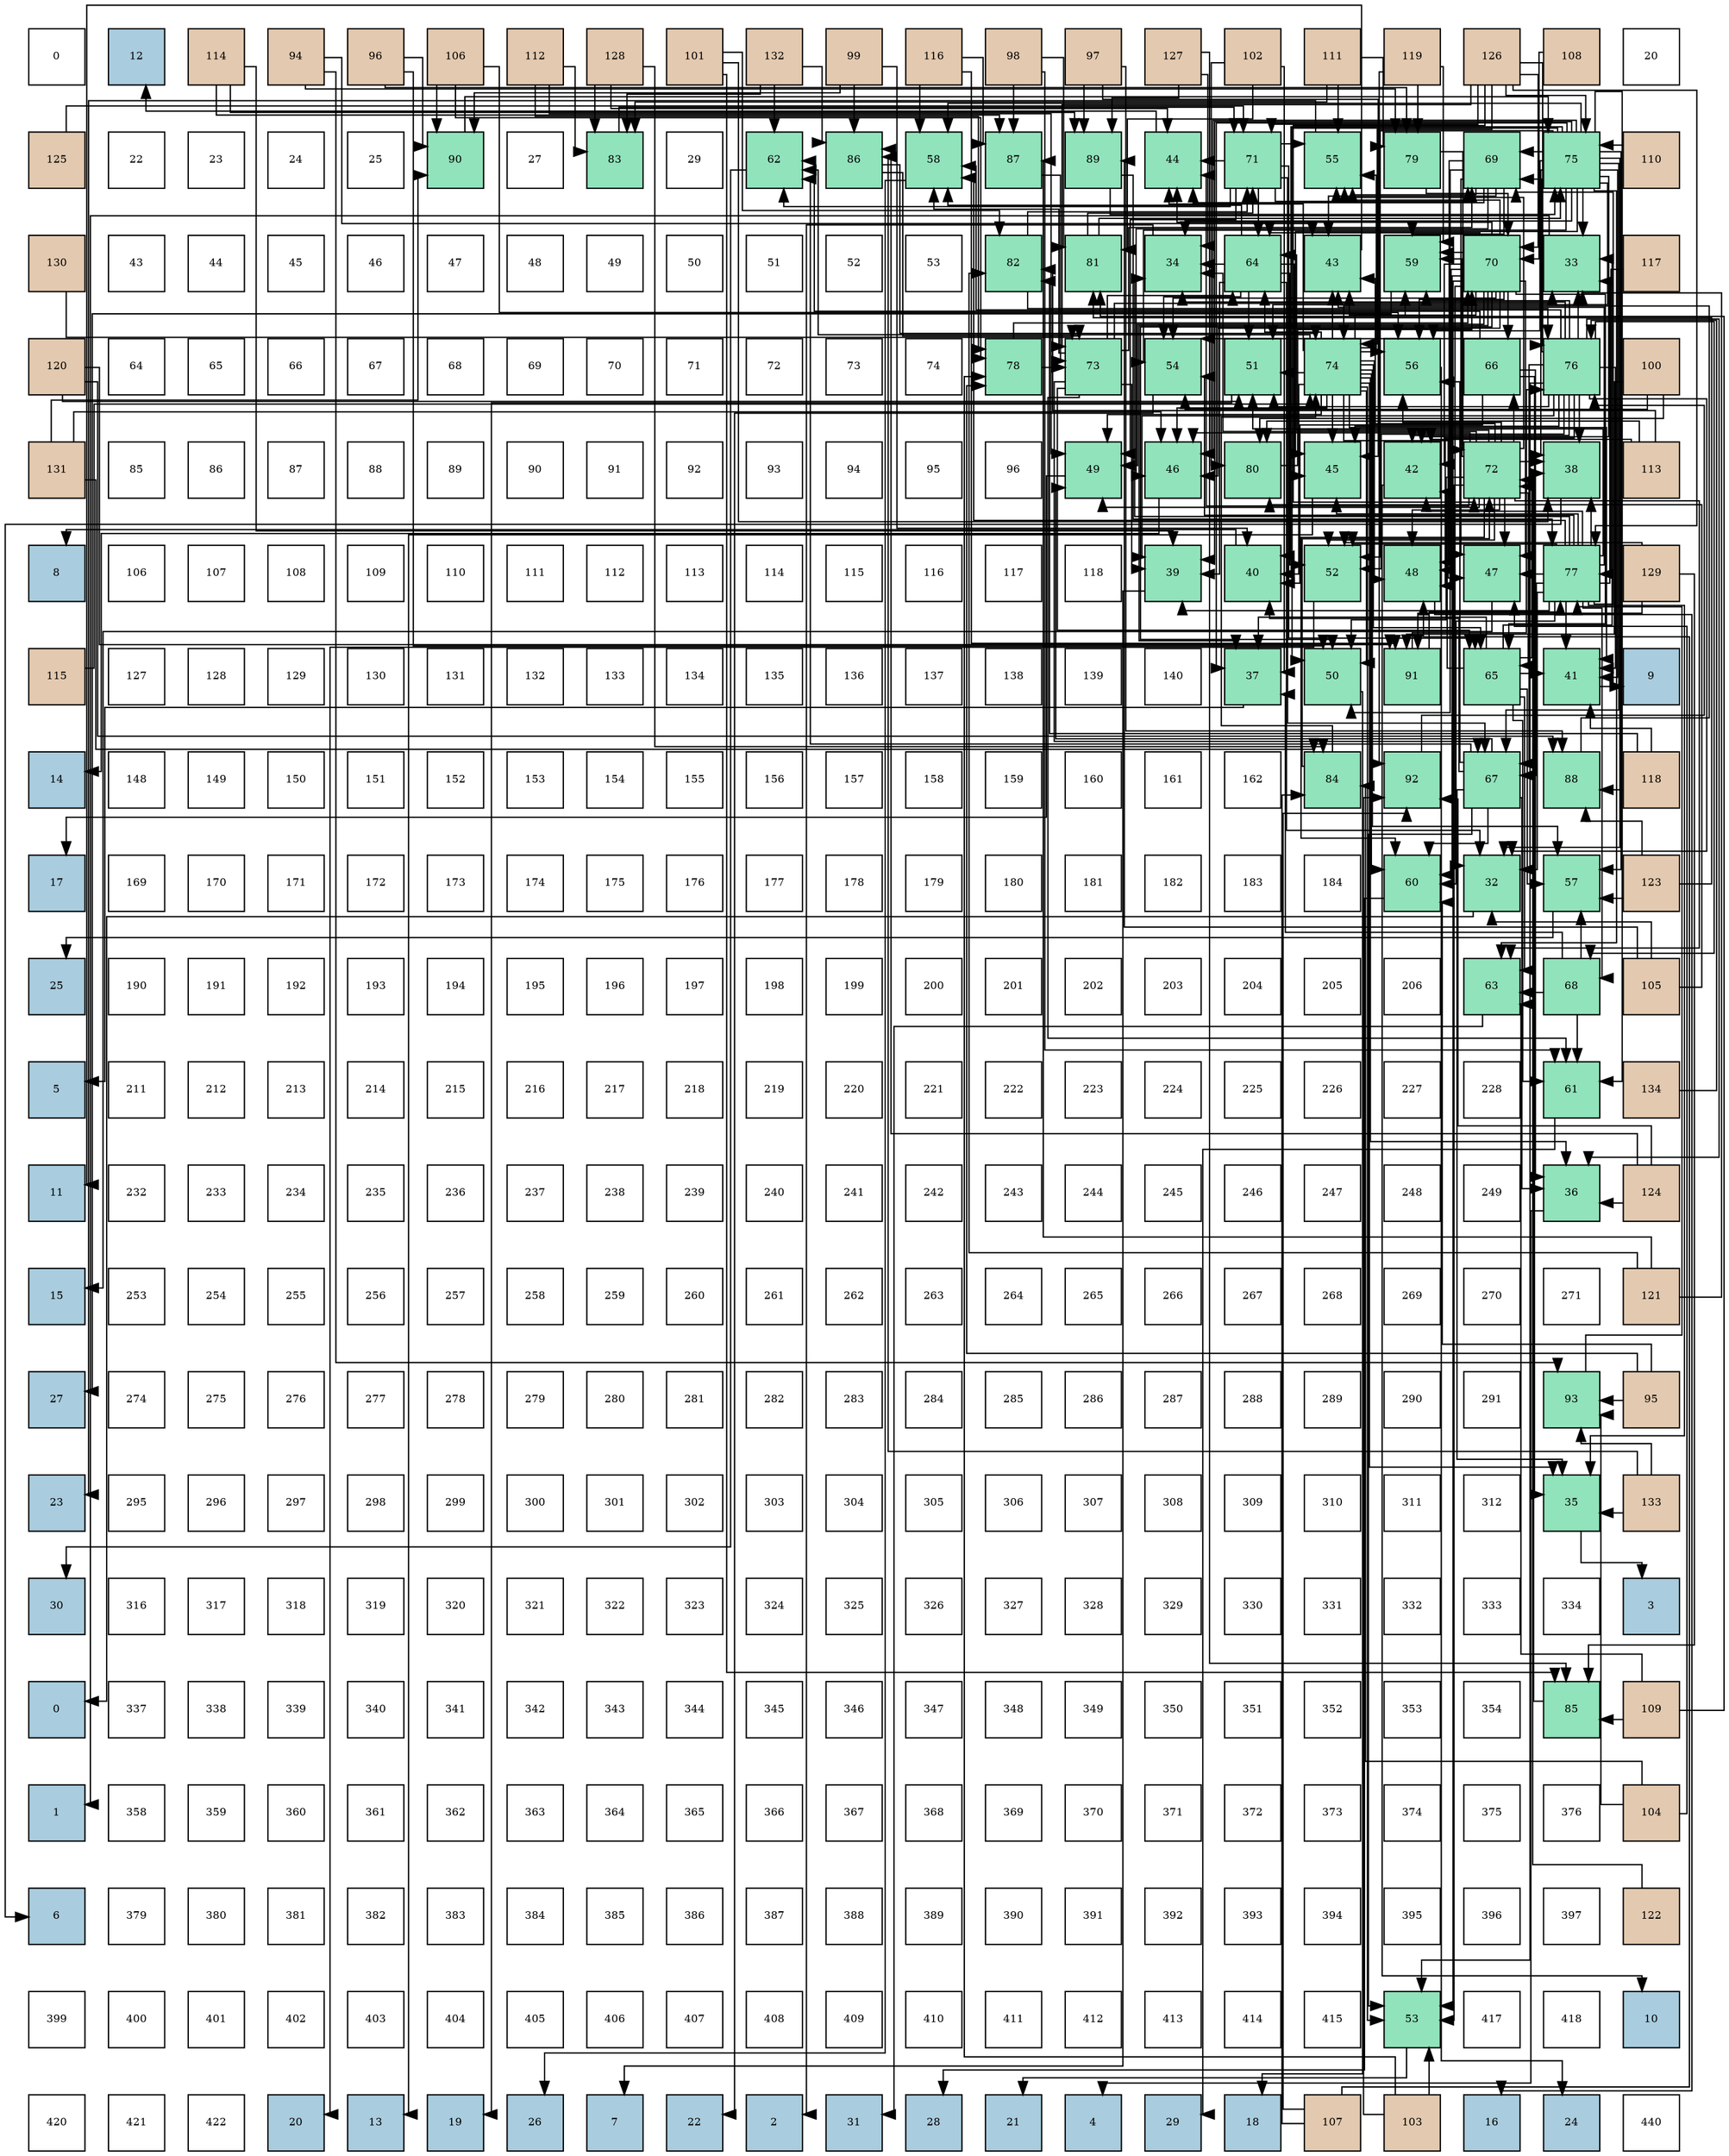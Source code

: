 digraph layout{
 rankdir=TB;
 splines=ortho;
 node [style=filled shape=square fixedsize=true width=0.6];
0[label="0", fontsize=8, fillcolor="#ffffff"];
1[label="12", fontsize=8, fillcolor="#a9ccde"];
2[label="114", fontsize=8, fillcolor="#e3c9af"];
3[label="94", fontsize=8, fillcolor="#e3c9af"];
4[label="96", fontsize=8, fillcolor="#e3c9af"];
5[label="106", fontsize=8, fillcolor="#e3c9af"];
6[label="112", fontsize=8, fillcolor="#e3c9af"];
7[label="128", fontsize=8, fillcolor="#e3c9af"];
8[label="101", fontsize=8, fillcolor="#e3c9af"];
9[label="132", fontsize=8, fillcolor="#e3c9af"];
10[label="99", fontsize=8, fillcolor="#e3c9af"];
11[label="116", fontsize=8, fillcolor="#e3c9af"];
12[label="98", fontsize=8, fillcolor="#e3c9af"];
13[label="97", fontsize=8, fillcolor="#e3c9af"];
14[label="127", fontsize=8, fillcolor="#e3c9af"];
15[label="102", fontsize=8, fillcolor="#e3c9af"];
16[label="111", fontsize=8, fillcolor="#e3c9af"];
17[label="119", fontsize=8, fillcolor="#e3c9af"];
18[label="126", fontsize=8, fillcolor="#e3c9af"];
19[label="108", fontsize=8, fillcolor="#e3c9af"];
20[label="20", fontsize=8, fillcolor="#ffffff"];
21[label="125", fontsize=8, fillcolor="#e3c9af"];
22[label="22", fontsize=8, fillcolor="#ffffff"];
23[label="23", fontsize=8, fillcolor="#ffffff"];
24[label="24", fontsize=8, fillcolor="#ffffff"];
25[label="25", fontsize=8, fillcolor="#ffffff"];
26[label="90", fontsize=8, fillcolor="#91e3bb"];
27[label="27", fontsize=8, fillcolor="#ffffff"];
28[label="83", fontsize=8, fillcolor="#91e3bb"];
29[label="29", fontsize=8, fillcolor="#ffffff"];
30[label="62", fontsize=8, fillcolor="#91e3bb"];
31[label="86", fontsize=8, fillcolor="#91e3bb"];
32[label="58", fontsize=8, fillcolor="#91e3bb"];
33[label="87", fontsize=8, fillcolor="#91e3bb"];
34[label="89", fontsize=8, fillcolor="#91e3bb"];
35[label="44", fontsize=8, fillcolor="#91e3bb"];
36[label="71", fontsize=8, fillcolor="#91e3bb"];
37[label="55", fontsize=8, fillcolor="#91e3bb"];
38[label="79", fontsize=8, fillcolor="#91e3bb"];
39[label="69", fontsize=8, fillcolor="#91e3bb"];
40[label="75", fontsize=8, fillcolor="#91e3bb"];
41[label="110", fontsize=8, fillcolor="#e3c9af"];
42[label="130", fontsize=8, fillcolor="#e3c9af"];
43[label="43", fontsize=8, fillcolor="#ffffff"];
44[label="44", fontsize=8, fillcolor="#ffffff"];
45[label="45", fontsize=8, fillcolor="#ffffff"];
46[label="46", fontsize=8, fillcolor="#ffffff"];
47[label="47", fontsize=8, fillcolor="#ffffff"];
48[label="48", fontsize=8, fillcolor="#ffffff"];
49[label="49", fontsize=8, fillcolor="#ffffff"];
50[label="50", fontsize=8, fillcolor="#ffffff"];
51[label="51", fontsize=8, fillcolor="#ffffff"];
52[label="52", fontsize=8, fillcolor="#ffffff"];
53[label="53", fontsize=8, fillcolor="#ffffff"];
54[label="82", fontsize=8, fillcolor="#91e3bb"];
55[label="81", fontsize=8, fillcolor="#91e3bb"];
56[label="34", fontsize=8, fillcolor="#91e3bb"];
57[label="64", fontsize=8, fillcolor="#91e3bb"];
58[label="43", fontsize=8, fillcolor="#91e3bb"];
59[label="59", fontsize=8, fillcolor="#91e3bb"];
60[label="70", fontsize=8, fillcolor="#91e3bb"];
61[label="33", fontsize=8, fillcolor="#91e3bb"];
62[label="117", fontsize=8, fillcolor="#e3c9af"];
63[label="120", fontsize=8, fillcolor="#e3c9af"];
64[label="64", fontsize=8, fillcolor="#ffffff"];
65[label="65", fontsize=8, fillcolor="#ffffff"];
66[label="66", fontsize=8, fillcolor="#ffffff"];
67[label="67", fontsize=8, fillcolor="#ffffff"];
68[label="68", fontsize=8, fillcolor="#ffffff"];
69[label="69", fontsize=8, fillcolor="#ffffff"];
70[label="70", fontsize=8, fillcolor="#ffffff"];
71[label="71", fontsize=8, fillcolor="#ffffff"];
72[label="72", fontsize=8, fillcolor="#ffffff"];
73[label="73", fontsize=8, fillcolor="#ffffff"];
74[label="74", fontsize=8, fillcolor="#ffffff"];
75[label="78", fontsize=8, fillcolor="#91e3bb"];
76[label="73", fontsize=8, fillcolor="#91e3bb"];
77[label="54", fontsize=8, fillcolor="#91e3bb"];
78[label="51", fontsize=8, fillcolor="#91e3bb"];
79[label="74", fontsize=8, fillcolor="#91e3bb"];
80[label="56", fontsize=8, fillcolor="#91e3bb"];
81[label="66", fontsize=8, fillcolor="#91e3bb"];
82[label="76", fontsize=8, fillcolor="#91e3bb"];
83[label="100", fontsize=8, fillcolor="#e3c9af"];
84[label="131", fontsize=8, fillcolor="#e3c9af"];
85[label="85", fontsize=8, fillcolor="#ffffff"];
86[label="86", fontsize=8, fillcolor="#ffffff"];
87[label="87", fontsize=8, fillcolor="#ffffff"];
88[label="88", fontsize=8, fillcolor="#ffffff"];
89[label="89", fontsize=8, fillcolor="#ffffff"];
90[label="90", fontsize=8, fillcolor="#ffffff"];
91[label="91", fontsize=8, fillcolor="#ffffff"];
92[label="92", fontsize=8, fillcolor="#ffffff"];
93[label="93", fontsize=8, fillcolor="#ffffff"];
94[label="94", fontsize=8, fillcolor="#ffffff"];
95[label="95", fontsize=8, fillcolor="#ffffff"];
96[label="96", fontsize=8, fillcolor="#ffffff"];
97[label="49", fontsize=8, fillcolor="#91e3bb"];
98[label="46", fontsize=8, fillcolor="#91e3bb"];
99[label="80", fontsize=8, fillcolor="#91e3bb"];
100[label="45", fontsize=8, fillcolor="#91e3bb"];
101[label="42", fontsize=8, fillcolor="#91e3bb"];
102[label="72", fontsize=8, fillcolor="#91e3bb"];
103[label="38", fontsize=8, fillcolor="#91e3bb"];
104[label="113", fontsize=8, fillcolor="#e3c9af"];
105[label="8", fontsize=8, fillcolor="#a9ccde"];
106[label="106", fontsize=8, fillcolor="#ffffff"];
107[label="107", fontsize=8, fillcolor="#ffffff"];
108[label="108", fontsize=8, fillcolor="#ffffff"];
109[label="109", fontsize=8, fillcolor="#ffffff"];
110[label="110", fontsize=8, fillcolor="#ffffff"];
111[label="111", fontsize=8, fillcolor="#ffffff"];
112[label="112", fontsize=8, fillcolor="#ffffff"];
113[label="113", fontsize=8, fillcolor="#ffffff"];
114[label="114", fontsize=8, fillcolor="#ffffff"];
115[label="115", fontsize=8, fillcolor="#ffffff"];
116[label="116", fontsize=8, fillcolor="#ffffff"];
117[label="117", fontsize=8, fillcolor="#ffffff"];
118[label="118", fontsize=8, fillcolor="#ffffff"];
119[label="39", fontsize=8, fillcolor="#91e3bb"];
120[label="40", fontsize=8, fillcolor="#91e3bb"];
121[label="52", fontsize=8, fillcolor="#91e3bb"];
122[label="48", fontsize=8, fillcolor="#91e3bb"];
123[label="47", fontsize=8, fillcolor="#91e3bb"];
124[label="77", fontsize=8, fillcolor="#91e3bb"];
125[label="129", fontsize=8, fillcolor="#e3c9af"];
126[label="115", fontsize=8, fillcolor="#e3c9af"];
127[label="127", fontsize=8, fillcolor="#ffffff"];
128[label="128", fontsize=8, fillcolor="#ffffff"];
129[label="129", fontsize=8, fillcolor="#ffffff"];
130[label="130", fontsize=8, fillcolor="#ffffff"];
131[label="131", fontsize=8, fillcolor="#ffffff"];
132[label="132", fontsize=8, fillcolor="#ffffff"];
133[label="133", fontsize=8, fillcolor="#ffffff"];
134[label="134", fontsize=8, fillcolor="#ffffff"];
135[label="135", fontsize=8, fillcolor="#ffffff"];
136[label="136", fontsize=8, fillcolor="#ffffff"];
137[label="137", fontsize=8, fillcolor="#ffffff"];
138[label="138", fontsize=8, fillcolor="#ffffff"];
139[label="139", fontsize=8, fillcolor="#ffffff"];
140[label="140", fontsize=8, fillcolor="#ffffff"];
141[label="37", fontsize=8, fillcolor="#91e3bb"];
142[label="50", fontsize=8, fillcolor="#91e3bb"];
143[label="91", fontsize=8, fillcolor="#91e3bb"];
144[label="65", fontsize=8, fillcolor="#91e3bb"];
145[label="41", fontsize=8, fillcolor="#91e3bb"];
146[label="9", fontsize=8, fillcolor="#a9ccde"];
147[label="14", fontsize=8, fillcolor="#a9ccde"];
148[label="148", fontsize=8, fillcolor="#ffffff"];
149[label="149", fontsize=8, fillcolor="#ffffff"];
150[label="150", fontsize=8, fillcolor="#ffffff"];
151[label="151", fontsize=8, fillcolor="#ffffff"];
152[label="152", fontsize=8, fillcolor="#ffffff"];
153[label="153", fontsize=8, fillcolor="#ffffff"];
154[label="154", fontsize=8, fillcolor="#ffffff"];
155[label="155", fontsize=8, fillcolor="#ffffff"];
156[label="156", fontsize=8, fillcolor="#ffffff"];
157[label="157", fontsize=8, fillcolor="#ffffff"];
158[label="158", fontsize=8, fillcolor="#ffffff"];
159[label="159", fontsize=8, fillcolor="#ffffff"];
160[label="160", fontsize=8, fillcolor="#ffffff"];
161[label="161", fontsize=8, fillcolor="#ffffff"];
162[label="162", fontsize=8, fillcolor="#ffffff"];
163[label="84", fontsize=8, fillcolor="#91e3bb"];
164[label="92", fontsize=8, fillcolor="#91e3bb"];
165[label="67", fontsize=8, fillcolor="#91e3bb"];
166[label="88", fontsize=8, fillcolor="#91e3bb"];
167[label="118", fontsize=8, fillcolor="#e3c9af"];
168[label="17", fontsize=8, fillcolor="#a9ccde"];
169[label="169", fontsize=8, fillcolor="#ffffff"];
170[label="170", fontsize=8, fillcolor="#ffffff"];
171[label="171", fontsize=8, fillcolor="#ffffff"];
172[label="172", fontsize=8, fillcolor="#ffffff"];
173[label="173", fontsize=8, fillcolor="#ffffff"];
174[label="174", fontsize=8, fillcolor="#ffffff"];
175[label="175", fontsize=8, fillcolor="#ffffff"];
176[label="176", fontsize=8, fillcolor="#ffffff"];
177[label="177", fontsize=8, fillcolor="#ffffff"];
178[label="178", fontsize=8, fillcolor="#ffffff"];
179[label="179", fontsize=8, fillcolor="#ffffff"];
180[label="180", fontsize=8, fillcolor="#ffffff"];
181[label="181", fontsize=8, fillcolor="#ffffff"];
182[label="182", fontsize=8, fillcolor="#ffffff"];
183[label="183", fontsize=8, fillcolor="#ffffff"];
184[label="184", fontsize=8, fillcolor="#ffffff"];
185[label="60", fontsize=8, fillcolor="#91e3bb"];
186[label="32", fontsize=8, fillcolor="#91e3bb"];
187[label="57", fontsize=8, fillcolor="#91e3bb"];
188[label="123", fontsize=8, fillcolor="#e3c9af"];
189[label="25", fontsize=8, fillcolor="#a9ccde"];
190[label="190", fontsize=8, fillcolor="#ffffff"];
191[label="191", fontsize=8, fillcolor="#ffffff"];
192[label="192", fontsize=8, fillcolor="#ffffff"];
193[label="193", fontsize=8, fillcolor="#ffffff"];
194[label="194", fontsize=8, fillcolor="#ffffff"];
195[label="195", fontsize=8, fillcolor="#ffffff"];
196[label="196", fontsize=8, fillcolor="#ffffff"];
197[label="197", fontsize=8, fillcolor="#ffffff"];
198[label="198", fontsize=8, fillcolor="#ffffff"];
199[label="199", fontsize=8, fillcolor="#ffffff"];
200[label="200", fontsize=8, fillcolor="#ffffff"];
201[label="201", fontsize=8, fillcolor="#ffffff"];
202[label="202", fontsize=8, fillcolor="#ffffff"];
203[label="203", fontsize=8, fillcolor="#ffffff"];
204[label="204", fontsize=8, fillcolor="#ffffff"];
205[label="205", fontsize=8, fillcolor="#ffffff"];
206[label="206", fontsize=8, fillcolor="#ffffff"];
207[label="63", fontsize=8, fillcolor="#91e3bb"];
208[label="68", fontsize=8, fillcolor="#91e3bb"];
209[label="105", fontsize=8, fillcolor="#e3c9af"];
210[label="5", fontsize=8, fillcolor="#a9ccde"];
211[label="211", fontsize=8, fillcolor="#ffffff"];
212[label="212", fontsize=8, fillcolor="#ffffff"];
213[label="213", fontsize=8, fillcolor="#ffffff"];
214[label="214", fontsize=8, fillcolor="#ffffff"];
215[label="215", fontsize=8, fillcolor="#ffffff"];
216[label="216", fontsize=8, fillcolor="#ffffff"];
217[label="217", fontsize=8, fillcolor="#ffffff"];
218[label="218", fontsize=8, fillcolor="#ffffff"];
219[label="219", fontsize=8, fillcolor="#ffffff"];
220[label="220", fontsize=8, fillcolor="#ffffff"];
221[label="221", fontsize=8, fillcolor="#ffffff"];
222[label="222", fontsize=8, fillcolor="#ffffff"];
223[label="223", fontsize=8, fillcolor="#ffffff"];
224[label="224", fontsize=8, fillcolor="#ffffff"];
225[label="225", fontsize=8, fillcolor="#ffffff"];
226[label="226", fontsize=8, fillcolor="#ffffff"];
227[label="227", fontsize=8, fillcolor="#ffffff"];
228[label="228", fontsize=8, fillcolor="#ffffff"];
229[label="61", fontsize=8, fillcolor="#91e3bb"];
230[label="134", fontsize=8, fillcolor="#e3c9af"];
231[label="11", fontsize=8, fillcolor="#a9ccde"];
232[label="232", fontsize=8, fillcolor="#ffffff"];
233[label="233", fontsize=8, fillcolor="#ffffff"];
234[label="234", fontsize=8, fillcolor="#ffffff"];
235[label="235", fontsize=8, fillcolor="#ffffff"];
236[label="236", fontsize=8, fillcolor="#ffffff"];
237[label="237", fontsize=8, fillcolor="#ffffff"];
238[label="238", fontsize=8, fillcolor="#ffffff"];
239[label="239", fontsize=8, fillcolor="#ffffff"];
240[label="240", fontsize=8, fillcolor="#ffffff"];
241[label="241", fontsize=8, fillcolor="#ffffff"];
242[label="242", fontsize=8, fillcolor="#ffffff"];
243[label="243", fontsize=8, fillcolor="#ffffff"];
244[label="244", fontsize=8, fillcolor="#ffffff"];
245[label="245", fontsize=8, fillcolor="#ffffff"];
246[label="246", fontsize=8, fillcolor="#ffffff"];
247[label="247", fontsize=8, fillcolor="#ffffff"];
248[label="248", fontsize=8, fillcolor="#ffffff"];
249[label="249", fontsize=8, fillcolor="#ffffff"];
250[label="36", fontsize=8, fillcolor="#91e3bb"];
251[label="124", fontsize=8, fillcolor="#e3c9af"];
252[label="15", fontsize=8, fillcolor="#a9ccde"];
253[label="253", fontsize=8, fillcolor="#ffffff"];
254[label="254", fontsize=8, fillcolor="#ffffff"];
255[label="255", fontsize=8, fillcolor="#ffffff"];
256[label="256", fontsize=8, fillcolor="#ffffff"];
257[label="257", fontsize=8, fillcolor="#ffffff"];
258[label="258", fontsize=8, fillcolor="#ffffff"];
259[label="259", fontsize=8, fillcolor="#ffffff"];
260[label="260", fontsize=8, fillcolor="#ffffff"];
261[label="261", fontsize=8, fillcolor="#ffffff"];
262[label="262", fontsize=8, fillcolor="#ffffff"];
263[label="263", fontsize=8, fillcolor="#ffffff"];
264[label="264", fontsize=8, fillcolor="#ffffff"];
265[label="265", fontsize=8, fillcolor="#ffffff"];
266[label="266", fontsize=8, fillcolor="#ffffff"];
267[label="267", fontsize=8, fillcolor="#ffffff"];
268[label="268", fontsize=8, fillcolor="#ffffff"];
269[label="269", fontsize=8, fillcolor="#ffffff"];
270[label="270", fontsize=8, fillcolor="#ffffff"];
271[label="271", fontsize=8, fillcolor="#ffffff"];
272[label="121", fontsize=8, fillcolor="#e3c9af"];
273[label="27", fontsize=8, fillcolor="#a9ccde"];
274[label="274", fontsize=8, fillcolor="#ffffff"];
275[label="275", fontsize=8, fillcolor="#ffffff"];
276[label="276", fontsize=8, fillcolor="#ffffff"];
277[label="277", fontsize=8, fillcolor="#ffffff"];
278[label="278", fontsize=8, fillcolor="#ffffff"];
279[label="279", fontsize=8, fillcolor="#ffffff"];
280[label="280", fontsize=8, fillcolor="#ffffff"];
281[label="281", fontsize=8, fillcolor="#ffffff"];
282[label="282", fontsize=8, fillcolor="#ffffff"];
283[label="283", fontsize=8, fillcolor="#ffffff"];
284[label="284", fontsize=8, fillcolor="#ffffff"];
285[label="285", fontsize=8, fillcolor="#ffffff"];
286[label="286", fontsize=8, fillcolor="#ffffff"];
287[label="287", fontsize=8, fillcolor="#ffffff"];
288[label="288", fontsize=8, fillcolor="#ffffff"];
289[label="289", fontsize=8, fillcolor="#ffffff"];
290[label="290", fontsize=8, fillcolor="#ffffff"];
291[label="291", fontsize=8, fillcolor="#ffffff"];
292[label="93", fontsize=8, fillcolor="#91e3bb"];
293[label="95", fontsize=8, fillcolor="#e3c9af"];
294[label="23", fontsize=8, fillcolor="#a9ccde"];
295[label="295", fontsize=8, fillcolor="#ffffff"];
296[label="296", fontsize=8, fillcolor="#ffffff"];
297[label="297", fontsize=8, fillcolor="#ffffff"];
298[label="298", fontsize=8, fillcolor="#ffffff"];
299[label="299", fontsize=8, fillcolor="#ffffff"];
300[label="300", fontsize=8, fillcolor="#ffffff"];
301[label="301", fontsize=8, fillcolor="#ffffff"];
302[label="302", fontsize=8, fillcolor="#ffffff"];
303[label="303", fontsize=8, fillcolor="#ffffff"];
304[label="304", fontsize=8, fillcolor="#ffffff"];
305[label="305", fontsize=8, fillcolor="#ffffff"];
306[label="306", fontsize=8, fillcolor="#ffffff"];
307[label="307", fontsize=8, fillcolor="#ffffff"];
308[label="308", fontsize=8, fillcolor="#ffffff"];
309[label="309", fontsize=8, fillcolor="#ffffff"];
310[label="310", fontsize=8, fillcolor="#ffffff"];
311[label="311", fontsize=8, fillcolor="#ffffff"];
312[label="312", fontsize=8, fillcolor="#ffffff"];
313[label="35", fontsize=8, fillcolor="#91e3bb"];
314[label="133", fontsize=8, fillcolor="#e3c9af"];
315[label="30", fontsize=8, fillcolor="#a9ccde"];
316[label="316", fontsize=8, fillcolor="#ffffff"];
317[label="317", fontsize=8, fillcolor="#ffffff"];
318[label="318", fontsize=8, fillcolor="#ffffff"];
319[label="319", fontsize=8, fillcolor="#ffffff"];
320[label="320", fontsize=8, fillcolor="#ffffff"];
321[label="321", fontsize=8, fillcolor="#ffffff"];
322[label="322", fontsize=8, fillcolor="#ffffff"];
323[label="323", fontsize=8, fillcolor="#ffffff"];
324[label="324", fontsize=8, fillcolor="#ffffff"];
325[label="325", fontsize=8, fillcolor="#ffffff"];
326[label="326", fontsize=8, fillcolor="#ffffff"];
327[label="327", fontsize=8, fillcolor="#ffffff"];
328[label="328", fontsize=8, fillcolor="#ffffff"];
329[label="329", fontsize=8, fillcolor="#ffffff"];
330[label="330", fontsize=8, fillcolor="#ffffff"];
331[label="331", fontsize=8, fillcolor="#ffffff"];
332[label="332", fontsize=8, fillcolor="#ffffff"];
333[label="333", fontsize=8, fillcolor="#ffffff"];
334[label="334", fontsize=8, fillcolor="#ffffff"];
335[label="3", fontsize=8, fillcolor="#a9ccde"];
336[label="0", fontsize=8, fillcolor="#a9ccde"];
337[label="337", fontsize=8, fillcolor="#ffffff"];
338[label="338", fontsize=8, fillcolor="#ffffff"];
339[label="339", fontsize=8, fillcolor="#ffffff"];
340[label="340", fontsize=8, fillcolor="#ffffff"];
341[label="341", fontsize=8, fillcolor="#ffffff"];
342[label="342", fontsize=8, fillcolor="#ffffff"];
343[label="343", fontsize=8, fillcolor="#ffffff"];
344[label="344", fontsize=8, fillcolor="#ffffff"];
345[label="345", fontsize=8, fillcolor="#ffffff"];
346[label="346", fontsize=8, fillcolor="#ffffff"];
347[label="347", fontsize=8, fillcolor="#ffffff"];
348[label="348", fontsize=8, fillcolor="#ffffff"];
349[label="349", fontsize=8, fillcolor="#ffffff"];
350[label="350", fontsize=8, fillcolor="#ffffff"];
351[label="351", fontsize=8, fillcolor="#ffffff"];
352[label="352", fontsize=8, fillcolor="#ffffff"];
353[label="353", fontsize=8, fillcolor="#ffffff"];
354[label="354", fontsize=8, fillcolor="#ffffff"];
355[label="85", fontsize=8, fillcolor="#91e3bb"];
356[label="109", fontsize=8, fillcolor="#e3c9af"];
357[label="1", fontsize=8, fillcolor="#a9ccde"];
358[label="358", fontsize=8, fillcolor="#ffffff"];
359[label="359", fontsize=8, fillcolor="#ffffff"];
360[label="360", fontsize=8, fillcolor="#ffffff"];
361[label="361", fontsize=8, fillcolor="#ffffff"];
362[label="362", fontsize=8, fillcolor="#ffffff"];
363[label="363", fontsize=8, fillcolor="#ffffff"];
364[label="364", fontsize=8, fillcolor="#ffffff"];
365[label="365", fontsize=8, fillcolor="#ffffff"];
366[label="366", fontsize=8, fillcolor="#ffffff"];
367[label="367", fontsize=8, fillcolor="#ffffff"];
368[label="368", fontsize=8, fillcolor="#ffffff"];
369[label="369", fontsize=8, fillcolor="#ffffff"];
370[label="370", fontsize=8, fillcolor="#ffffff"];
371[label="371", fontsize=8, fillcolor="#ffffff"];
372[label="372", fontsize=8, fillcolor="#ffffff"];
373[label="373", fontsize=8, fillcolor="#ffffff"];
374[label="374", fontsize=8, fillcolor="#ffffff"];
375[label="375", fontsize=8, fillcolor="#ffffff"];
376[label="376", fontsize=8, fillcolor="#ffffff"];
377[label="104", fontsize=8, fillcolor="#e3c9af"];
378[label="6", fontsize=8, fillcolor="#a9ccde"];
379[label="379", fontsize=8, fillcolor="#ffffff"];
380[label="380", fontsize=8, fillcolor="#ffffff"];
381[label="381", fontsize=8, fillcolor="#ffffff"];
382[label="382", fontsize=8, fillcolor="#ffffff"];
383[label="383", fontsize=8, fillcolor="#ffffff"];
384[label="384", fontsize=8, fillcolor="#ffffff"];
385[label="385", fontsize=8, fillcolor="#ffffff"];
386[label="386", fontsize=8, fillcolor="#ffffff"];
387[label="387", fontsize=8, fillcolor="#ffffff"];
388[label="388", fontsize=8, fillcolor="#ffffff"];
389[label="389", fontsize=8, fillcolor="#ffffff"];
390[label="390", fontsize=8, fillcolor="#ffffff"];
391[label="391", fontsize=8, fillcolor="#ffffff"];
392[label="392", fontsize=8, fillcolor="#ffffff"];
393[label="393", fontsize=8, fillcolor="#ffffff"];
394[label="394", fontsize=8, fillcolor="#ffffff"];
395[label="395", fontsize=8, fillcolor="#ffffff"];
396[label="396", fontsize=8, fillcolor="#ffffff"];
397[label="397", fontsize=8, fillcolor="#ffffff"];
398[label="122", fontsize=8, fillcolor="#e3c9af"];
399[label="399", fontsize=8, fillcolor="#ffffff"];
400[label="400", fontsize=8, fillcolor="#ffffff"];
401[label="401", fontsize=8, fillcolor="#ffffff"];
402[label="402", fontsize=8, fillcolor="#ffffff"];
403[label="403", fontsize=8, fillcolor="#ffffff"];
404[label="404", fontsize=8, fillcolor="#ffffff"];
405[label="405", fontsize=8, fillcolor="#ffffff"];
406[label="406", fontsize=8, fillcolor="#ffffff"];
407[label="407", fontsize=8, fillcolor="#ffffff"];
408[label="408", fontsize=8, fillcolor="#ffffff"];
409[label="409", fontsize=8, fillcolor="#ffffff"];
410[label="410", fontsize=8, fillcolor="#ffffff"];
411[label="411", fontsize=8, fillcolor="#ffffff"];
412[label="412", fontsize=8, fillcolor="#ffffff"];
413[label="413", fontsize=8, fillcolor="#ffffff"];
414[label="414", fontsize=8, fillcolor="#ffffff"];
415[label="415", fontsize=8, fillcolor="#ffffff"];
416[label="53", fontsize=8, fillcolor="#91e3bb"];
417[label="417", fontsize=8, fillcolor="#ffffff"];
418[label="418", fontsize=8, fillcolor="#ffffff"];
419[label="10", fontsize=8, fillcolor="#a9ccde"];
420[label="420", fontsize=8, fillcolor="#ffffff"];
421[label="421", fontsize=8, fillcolor="#ffffff"];
422[label="422", fontsize=8, fillcolor="#ffffff"];
423[label="20", fontsize=8, fillcolor="#a9ccde"];
424[label="13", fontsize=8, fillcolor="#a9ccde"];
425[label="19", fontsize=8, fillcolor="#a9ccde"];
426[label="26", fontsize=8, fillcolor="#a9ccde"];
427[label="7", fontsize=8, fillcolor="#a9ccde"];
428[label="22", fontsize=8, fillcolor="#a9ccde"];
429[label="2", fontsize=8, fillcolor="#a9ccde"];
430[label="31", fontsize=8, fillcolor="#a9ccde"];
431[label="28", fontsize=8, fillcolor="#a9ccde"];
432[label="21", fontsize=8, fillcolor="#a9ccde"];
433[label="4", fontsize=8, fillcolor="#a9ccde"];
434[label="29", fontsize=8, fillcolor="#a9ccde"];
435[label="18", fontsize=8, fillcolor="#a9ccde"];
436[label="107", fontsize=8, fillcolor="#e3c9af"];
437[label="103", fontsize=8, fillcolor="#e3c9af"];
438[label="16", fontsize=8, fillcolor="#a9ccde"];
439[label="24", fontsize=8, fillcolor="#a9ccde"];
440[label="440", fontsize=8, fillcolor="#ffffff"];
edge [constraint=false, style=vis];186 -> 336;
61 -> 357;
56 -> 429;
313 -> 335;
250 -> 433;
141 -> 210;
103 -> 378;
119 -> 427;
120 -> 105;
145 -> 146;
101 -> 419;
58 -> 231;
35 -> 1;
100 -> 424;
98 -> 147;
123 -> 252;
122 -> 438;
97 -> 168;
142 -> 435;
78 -> 425;
121 -> 423;
416 -> 432;
77 -> 428;
37 -> 294;
80 -> 439;
187 -> 189;
32 -> 426;
59 -> 273;
185 -> 431;
229 -> 434;
30 -> 315;
207 -> 430;
57 -> 186;
57 -> 56;
57 -> 119;
57 -> 100;
57 -> 78;
57 -> 121;
57 -> 77;
57 -> 32;
144 -> 61;
144 -> 141;
144 -> 103;
144 -> 145;
144 -> 101;
144 -> 187;
144 -> 229;
144 -> 207;
81 -> 313;
81 -> 250;
81 -> 120;
81 -> 30;
165 -> 313;
165 -> 250;
165 -> 120;
165 -> 97;
165 -> 416;
165 -> 80;
165 -> 185;
165 -> 30;
208 -> 141;
208 -> 187;
208 -> 229;
208 -> 207;
39 -> 58;
39 -> 35;
39 -> 98;
39 -> 123;
39 -> 122;
39 -> 142;
39 -> 37;
39 -> 59;
60 -> 186;
60 -> 141;
60 -> 101;
60 -> 58;
60 -> 35;
60 -> 98;
60 -> 123;
60 -> 122;
60 -> 97;
60 -> 142;
60 -> 416;
60 -> 77;
60 -> 37;
60 -> 80;
60 -> 59;
60 -> 185;
60 -> 57;
60 -> 144;
60 -> 81;
36 -> 35;
36 -> 97;
36 -> 37;
36 -> 30;
36 -> 57;
36 -> 144;
36 -> 165;
36 -> 39;
102 -> 56;
102 -> 103;
102 -> 58;
102 -> 35;
102 -> 98;
102 -> 123;
102 -> 122;
102 -> 97;
102 -> 142;
102 -> 121;
102 -> 416;
102 -> 37;
102 -> 80;
102 -> 59;
102 -> 185;
102 -> 207;
102 -> 57;
102 -> 144;
102 -> 81;
76 -> 61;
76 -> 119;
76 -> 32;
76 -> 229;
76 -> 57;
76 -> 144;
76 -> 165;
76 -> 39;
79 -> 313;
79 -> 250;
79 -> 120;
79 -> 145;
79 -> 58;
79 -> 35;
79 -> 100;
79 -> 98;
79 -> 123;
79 -> 122;
79 -> 97;
79 -> 142;
79 -> 78;
79 -> 416;
79 -> 37;
79 -> 80;
79 -> 187;
79 -> 59;
79 -> 185;
79 -> 30;
79 -> 57;
79 -> 144;
40 -> 186;
40 -> 61;
40 -> 56;
40 -> 141;
40 -> 103;
40 -> 119;
40 -> 120;
40 -> 145;
40 -> 101;
40 -> 100;
40 -> 98;
40 -> 142;
40 -> 78;
40 -> 121;
40 -> 77;
40 -> 80;
40 -> 187;
40 -> 32;
40 -> 229;
40 -> 207;
40 -> 165;
40 -> 39;
82 -> 186;
82 -> 61;
82 -> 56;
82 -> 250;
82 -> 103;
82 -> 119;
82 -> 145;
82 -> 101;
82 -> 100;
82 -> 122;
82 -> 78;
82 -> 121;
82 -> 416;
82 -> 77;
82 -> 32;
82 -> 59;
82 -> 165;
82 -> 208;
82 -> 39;
124 -> 186;
124 -> 61;
124 -> 56;
124 -> 313;
124 -> 103;
124 -> 119;
124 -> 145;
124 -> 101;
124 -> 58;
124 -> 100;
124 -> 123;
124 -> 78;
124 -> 121;
124 -> 77;
124 -> 32;
124 -> 185;
124 -> 165;
124 -> 208;
124 -> 39;
75 -> 60;
75 -> 76;
38 -> 60;
38 -> 102;
99 -> 60;
55 -> 36;
55 -> 40;
54 -> 36;
54 -> 82;
28 -> 36;
163 -> 102;
163 -> 79;
355 -> 102;
31 -> 76;
31 -> 79;
33 -> 76;
166 -> 79;
34 -> 40;
34 -> 124;
26 -> 40;
143 -> 82;
143 -> 124;
164 -> 82;
292 -> 124;
3 -> 58;
3 -> 38;
3 -> 292;
293 -> 185;
293 -> 75;
293 -> 292;
4 -> 142;
4 -> 38;
4 -> 26;
13 -> 100;
13 -> 166;
13 -> 34;
12 -> 229;
12 -> 55;
12 -> 33;
10 -> 120;
10 -> 31;
10 -> 26;
83 -> 77;
83 -> 99;
83 -> 143;
8 -> 103;
8 -> 54;
8 -> 355;
15 -> 141;
15 -> 99;
15 -> 55;
437 -> 416;
437 -> 75;
437 -> 164;
377 -> 123;
377 -> 163;
377 -> 292;
209 -> 186;
209 -> 99;
209 -> 34;
5 -> 80;
5 -> 75;
5 -> 26;
436 -> 122;
436 -> 163;
436 -> 164;
19 -> 60;
356 -> 207;
356 -> 55;
356 -> 355;
41 -> 40;
16 -> 37;
16 -> 38;
16 -> 28;
6 -> 97;
6 -> 75;
6 -> 28;
104 -> 101;
104 -> 99;
104 -> 54;
2 -> 119;
2 -> 33;
2 -> 34;
126 -> 79;
11 -> 32;
11 -> 33;
11 -> 143;
62 -> 124;
167 -> 145;
167 -> 54;
167 -> 166;
17 -> 59;
17 -> 38;
17 -> 164;
63 -> 78;
63 -> 166;
63 -> 143;
272 -> 61;
272 -> 54;
272 -> 33;
398 -> 102;
188 -> 187;
188 -> 55;
188 -> 166;
251 -> 250;
251 -> 31;
251 -> 164;
21 -> 36;
18 -> 60;
18 -> 36;
18 -> 102;
18 -> 76;
18 -> 79;
18 -> 40;
18 -> 82;
18 -> 124;
14 -> 56;
14 -> 355;
14 -> 34;
7 -> 35;
7 -> 28;
7 -> 163;
125 -> 121;
125 -> 355;
125 -> 143;
42 -> 76;
84 -> 98;
84 -> 163;
84 -> 26;
9 -> 30;
9 -> 28;
9 -> 31;
314 -> 313;
314 -> 31;
314 -> 292;
230 -> 82;
edge [constraint=true, style=invis];
0 -> 21 -> 42 -> 63 -> 84 -> 105 -> 126 -> 147 -> 168 -> 189 -> 210 -> 231 -> 252 -> 273 -> 294 -> 315 -> 336 -> 357 -> 378 -> 399 -> 420;
1 -> 22 -> 43 -> 64 -> 85 -> 106 -> 127 -> 148 -> 169 -> 190 -> 211 -> 232 -> 253 -> 274 -> 295 -> 316 -> 337 -> 358 -> 379 -> 400 -> 421;
2 -> 23 -> 44 -> 65 -> 86 -> 107 -> 128 -> 149 -> 170 -> 191 -> 212 -> 233 -> 254 -> 275 -> 296 -> 317 -> 338 -> 359 -> 380 -> 401 -> 422;
3 -> 24 -> 45 -> 66 -> 87 -> 108 -> 129 -> 150 -> 171 -> 192 -> 213 -> 234 -> 255 -> 276 -> 297 -> 318 -> 339 -> 360 -> 381 -> 402 -> 423;
4 -> 25 -> 46 -> 67 -> 88 -> 109 -> 130 -> 151 -> 172 -> 193 -> 214 -> 235 -> 256 -> 277 -> 298 -> 319 -> 340 -> 361 -> 382 -> 403 -> 424;
5 -> 26 -> 47 -> 68 -> 89 -> 110 -> 131 -> 152 -> 173 -> 194 -> 215 -> 236 -> 257 -> 278 -> 299 -> 320 -> 341 -> 362 -> 383 -> 404 -> 425;
6 -> 27 -> 48 -> 69 -> 90 -> 111 -> 132 -> 153 -> 174 -> 195 -> 216 -> 237 -> 258 -> 279 -> 300 -> 321 -> 342 -> 363 -> 384 -> 405 -> 426;
7 -> 28 -> 49 -> 70 -> 91 -> 112 -> 133 -> 154 -> 175 -> 196 -> 217 -> 238 -> 259 -> 280 -> 301 -> 322 -> 343 -> 364 -> 385 -> 406 -> 427;
8 -> 29 -> 50 -> 71 -> 92 -> 113 -> 134 -> 155 -> 176 -> 197 -> 218 -> 239 -> 260 -> 281 -> 302 -> 323 -> 344 -> 365 -> 386 -> 407 -> 428;
9 -> 30 -> 51 -> 72 -> 93 -> 114 -> 135 -> 156 -> 177 -> 198 -> 219 -> 240 -> 261 -> 282 -> 303 -> 324 -> 345 -> 366 -> 387 -> 408 -> 429;
10 -> 31 -> 52 -> 73 -> 94 -> 115 -> 136 -> 157 -> 178 -> 199 -> 220 -> 241 -> 262 -> 283 -> 304 -> 325 -> 346 -> 367 -> 388 -> 409 -> 430;
11 -> 32 -> 53 -> 74 -> 95 -> 116 -> 137 -> 158 -> 179 -> 200 -> 221 -> 242 -> 263 -> 284 -> 305 -> 326 -> 347 -> 368 -> 389 -> 410 -> 431;
12 -> 33 -> 54 -> 75 -> 96 -> 117 -> 138 -> 159 -> 180 -> 201 -> 222 -> 243 -> 264 -> 285 -> 306 -> 327 -> 348 -> 369 -> 390 -> 411 -> 432;
13 -> 34 -> 55 -> 76 -> 97 -> 118 -> 139 -> 160 -> 181 -> 202 -> 223 -> 244 -> 265 -> 286 -> 307 -> 328 -> 349 -> 370 -> 391 -> 412 -> 433;
14 -> 35 -> 56 -> 77 -> 98 -> 119 -> 140 -> 161 -> 182 -> 203 -> 224 -> 245 -> 266 -> 287 -> 308 -> 329 -> 350 -> 371 -> 392 -> 413 -> 434;
15 -> 36 -> 57 -> 78 -> 99 -> 120 -> 141 -> 162 -> 183 -> 204 -> 225 -> 246 -> 267 -> 288 -> 309 -> 330 -> 351 -> 372 -> 393 -> 414 -> 435;
16 -> 37 -> 58 -> 79 -> 100 -> 121 -> 142 -> 163 -> 184 -> 205 -> 226 -> 247 -> 268 -> 289 -> 310 -> 331 -> 352 -> 373 -> 394 -> 415 -> 436;
17 -> 38 -> 59 -> 80 -> 101 -> 122 -> 143 -> 164 -> 185 -> 206 -> 227 -> 248 -> 269 -> 290 -> 311 -> 332 -> 353 -> 374 -> 395 -> 416 -> 437;
18 -> 39 -> 60 -> 81 -> 102 -> 123 -> 144 -> 165 -> 186 -> 207 -> 228 -> 249 -> 270 -> 291 -> 312 -> 333 -> 354 -> 375 -> 396 -> 417 -> 438;
19 -> 40 -> 61 -> 82 -> 103 -> 124 -> 145 -> 166 -> 187 -> 208 -> 229 -> 250 -> 271 -> 292 -> 313 -> 334 -> 355 -> 376 -> 397 -> 418 -> 439;
20 -> 41 -> 62 -> 83 -> 104 -> 125 -> 146 -> 167 -> 188 -> 209 -> 230 -> 251 -> 272 -> 293 -> 314 -> 335 -> 356 -> 377 -> 398 -> 419 -> 440;
rank = same {0 -> 1 -> 2 -> 3 -> 4 -> 5 -> 6 -> 7 -> 8 -> 9 -> 10 -> 11 -> 12 -> 13 -> 14 -> 15 -> 16 -> 17 -> 18 -> 19 -> 20};
rank = same {21 -> 22 -> 23 -> 24 -> 25 -> 26 -> 27 -> 28 -> 29 -> 30 -> 31 -> 32 -> 33 -> 34 -> 35 -> 36 -> 37 -> 38 -> 39 -> 40 -> 41};
rank = same {42 -> 43 -> 44 -> 45 -> 46 -> 47 -> 48 -> 49 -> 50 -> 51 -> 52 -> 53 -> 54 -> 55 -> 56 -> 57 -> 58 -> 59 -> 60 -> 61 -> 62};
rank = same {63 -> 64 -> 65 -> 66 -> 67 -> 68 -> 69 -> 70 -> 71 -> 72 -> 73 -> 74 -> 75 -> 76 -> 77 -> 78 -> 79 -> 80 -> 81 -> 82 -> 83};
rank = same {84 -> 85 -> 86 -> 87 -> 88 -> 89 -> 90 -> 91 -> 92 -> 93 -> 94 -> 95 -> 96 -> 97 -> 98 -> 99 -> 100 -> 101 -> 102 -> 103 -> 104};
rank = same {105 -> 106 -> 107 -> 108 -> 109 -> 110 -> 111 -> 112 -> 113 -> 114 -> 115 -> 116 -> 117 -> 118 -> 119 -> 120 -> 121 -> 122 -> 123 -> 124 -> 125};
rank = same {126 -> 127 -> 128 -> 129 -> 130 -> 131 -> 132 -> 133 -> 134 -> 135 -> 136 -> 137 -> 138 -> 139 -> 140 -> 141 -> 142 -> 143 -> 144 -> 145 -> 146};
rank = same {147 -> 148 -> 149 -> 150 -> 151 -> 152 -> 153 -> 154 -> 155 -> 156 -> 157 -> 158 -> 159 -> 160 -> 161 -> 162 -> 163 -> 164 -> 165 -> 166 -> 167};
rank = same {168 -> 169 -> 170 -> 171 -> 172 -> 173 -> 174 -> 175 -> 176 -> 177 -> 178 -> 179 -> 180 -> 181 -> 182 -> 183 -> 184 -> 185 -> 186 -> 187 -> 188};
rank = same {189 -> 190 -> 191 -> 192 -> 193 -> 194 -> 195 -> 196 -> 197 -> 198 -> 199 -> 200 -> 201 -> 202 -> 203 -> 204 -> 205 -> 206 -> 207 -> 208 -> 209};
rank = same {210 -> 211 -> 212 -> 213 -> 214 -> 215 -> 216 -> 217 -> 218 -> 219 -> 220 -> 221 -> 222 -> 223 -> 224 -> 225 -> 226 -> 227 -> 228 -> 229 -> 230};
rank = same {231 -> 232 -> 233 -> 234 -> 235 -> 236 -> 237 -> 238 -> 239 -> 240 -> 241 -> 242 -> 243 -> 244 -> 245 -> 246 -> 247 -> 248 -> 249 -> 250 -> 251};
rank = same {252 -> 253 -> 254 -> 255 -> 256 -> 257 -> 258 -> 259 -> 260 -> 261 -> 262 -> 263 -> 264 -> 265 -> 266 -> 267 -> 268 -> 269 -> 270 -> 271 -> 272};
rank = same {273 -> 274 -> 275 -> 276 -> 277 -> 278 -> 279 -> 280 -> 281 -> 282 -> 283 -> 284 -> 285 -> 286 -> 287 -> 288 -> 289 -> 290 -> 291 -> 292 -> 293};
rank = same {294 -> 295 -> 296 -> 297 -> 298 -> 299 -> 300 -> 301 -> 302 -> 303 -> 304 -> 305 -> 306 -> 307 -> 308 -> 309 -> 310 -> 311 -> 312 -> 313 -> 314};
rank = same {315 -> 316 -> 317 -> 318 -> 319 -> 320 -> 321 -> 322 -> 323 -> 324 -> 325 -> 326 -> 327 -> 328 -> 329 -> 330 -> 331 -> 332 -> 333 -> 334 -> 335};
rank = same {336 -> 337 -> 338 -> 339 -> 340 -> 341 -> 342 -> 343 -> 344 -> 345 -> 346 -> 347 -> 348 -> 349 -> 350 -> 351 -> 352 -> 353 -> 354 -> 355 -> 356};
rank = same {357 -> 358 -> 359 -> 360 -> 361 -> 362 -> 363 -> 364 -> 365 -> 366 -> 367 -> 368 -> 369 -> 370 -> 371 -> 372 -> 373 -> 374 -> 375 -> 376 -> 377};
rank = same {378 -> 379 -> 380 -> 381 -> 382 -> 383 -> 384 -> 385 -> 386 -> 387 -> 388 -> 389 -> 390 -> 391 -> 392 -> 393 -> 394 -> 395 -> 396 -> 397 -> 398};
rank = same {399 -> 400 -> 401 -> 402 -> 403 -> 404 -> 405 -> 406 -> 407 -> 408 -> 409 -> 410 -> 411 -> 412 -> 413 -> 414 -> 415 -> 416 -> 417 -> 418 -> 419};
rank = same {420 -> 421 -> 422 -> 423 -> 424 -> 425 -> 426 -> 427 -> 428 -> 429 -> 430 -> 431 -> 432 -> 433 -> 434 -> 435 -> 436 -> 437 -> 438 -> 439 -> 440};
}